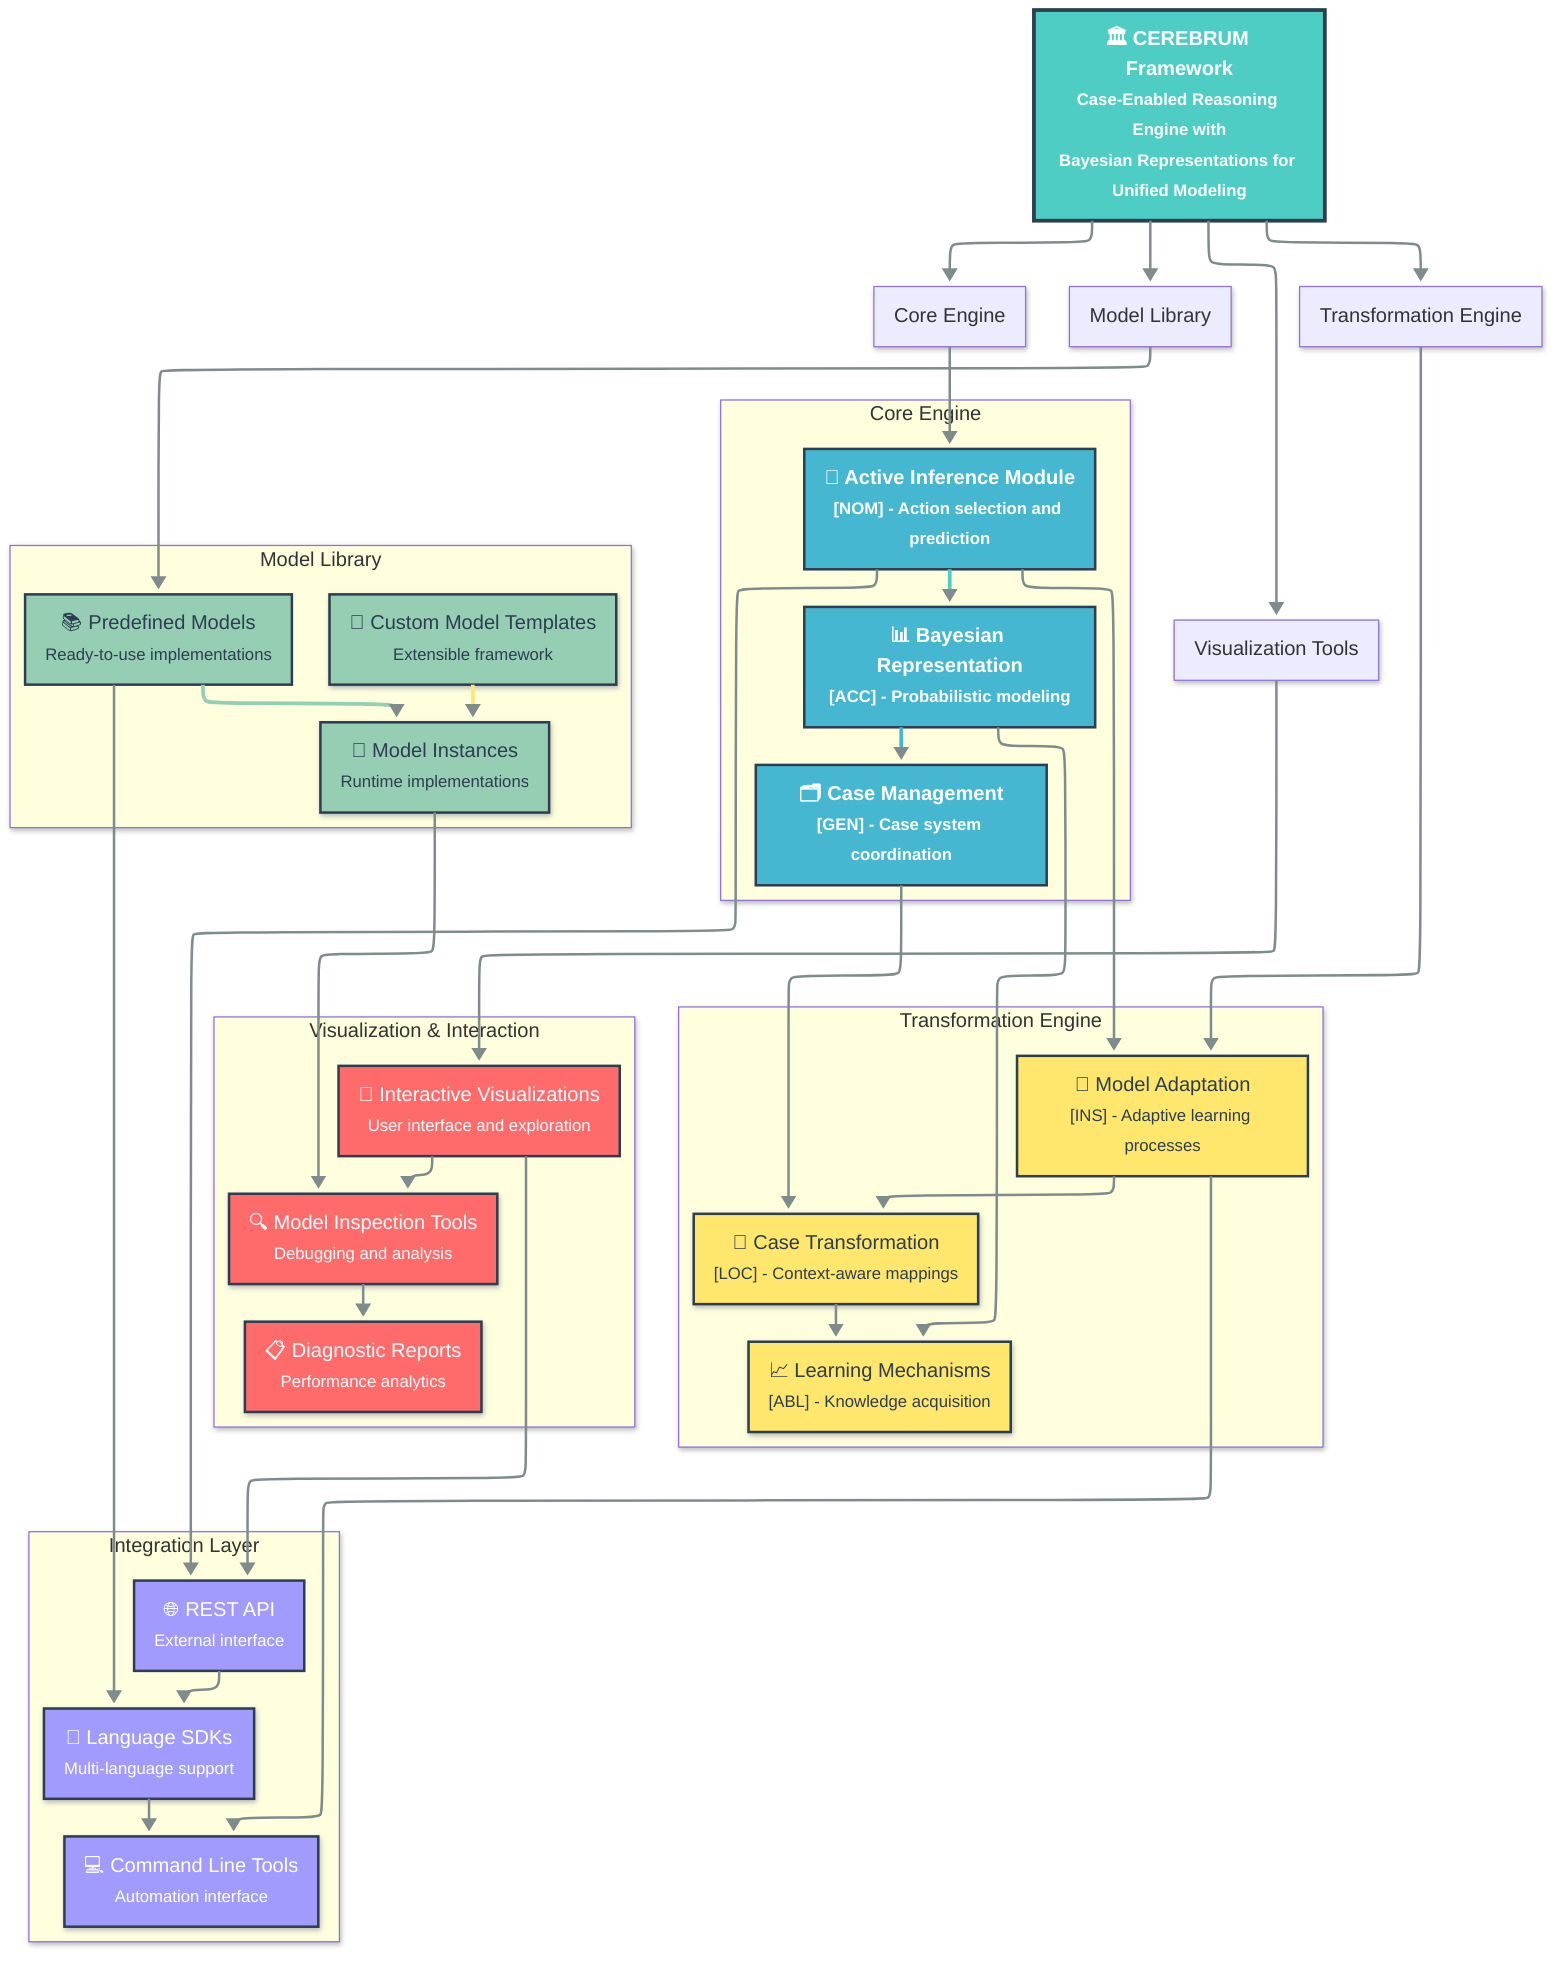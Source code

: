 ---
config:
  look: neo
  theme: cerebrum
  layout: elk
---

graph TD
    %% Style definitions
    classDef framework fill:#4ECDC4,stroke:#2C3E50,stroke-width:3px,color:#FFFFFF,font-weight:bold
    classDef engine fill:#45B7D1,stroke:#2C3E50,stroke-width:2px,color:#FFFFFF,font-weight:600
    classDef library fill:#96CEB4,stroke:#2C3E50,stroke-width:2px,color:#2C3E50,font-weight:500
    classDef transformation fill:#FFE66D,stroke:#2C3E50,stroke-width:2px,color:#2C3E50,font-weight:500
    classDef visualization fill:#FF6B6B,stroke:#2C3E50,stroke-width:2px,color:#FFFFFF,font-weight:500
    classDef integration fill:#A29BFE,stroke:#2C3E50,stroke-width:2px,color:#FFFFFF,font-weight:500
    
    %% Main framework
    CEREBRUM["🏛️ CEREBRUM Framework<br/><small>Case-Enabled Reasoning Engine with<br/>Bayesian Representations for Unified Modeling</small>"]:::framework
    
    %% Core Engine components
    subgraph "Core Engine"
        direction TB
        ActiveInference["🧠 Active Inference Module<br/><small>[NOM] - Action selection and prediction</small>"]:::engine
        BayesianRep["📊 Bayesian Representation<br/><small>[ACC] - Probabilistic modeling</small>"]:::engine
        CaseManagement["🗂️ Case Management<br/><small>[GEN] - Case system coordination</small>"]:::engine
        
        ActiveInference --> BayesianRep
        BayesianRep --> CaseManagement
    end
    
    %% Model Library components
    subgraph "Model Library"
        direction LR
        PredefinedModels["📚 Predefined Models<br/><small>Ready-to-use implementations</small>"]:::library
        CustomTemplates["🎨 Custom Model Templates<br/><small>Extensible framework</small>"]:::library
        ModelInstances["🔧 Model Instances<br/><small>Runtime implementations</small>"]:::library
        
        PredefinedModels --> ModelInstances
        CustomTemplates --> ModelInstances
    end
    
    %% Transformation Engine components
    subgraph "Transformation Engine"
        direction TB
        ModelAdaptation["🔄 Model Adaptation<br/><small>[INS] - Adaptive learning processes</small>"]:::transformation
        CaseTransformation["🔄 Case Transformation<br/><small>[LOC] - Context-aware mappings</small>"]:::transformation
        LearningMechanisms["📈 Learning Mechanisms<br/><small>[ABL] - Knowledge acquisition</small>"]:::transformation
        
        ModelAdaptation --> CaseTransformation
        CaseTransformation --> LearningMechanisms
    end
    
    %% Visualization Tools components
    subgraph "Visualization & Interaction"
        direction LR
        InteractiveViz["🎯 Interactive Visualizations<br/><small>User interface and exploration</small>"]:::visualization
        ModelInspection["🔍 Model Inspection Tools<br/><small>Debugging and analysis</small>"]:::visualization
        DiagnosticReports["📋 Diagnostic Reports<br/><small>Performance analytics</small>"]:::visualization
        
        InteractiveViz --> ModelInspection
        ModelInspection --> DiagnosticReports
    end
    
    %% Integration layer
    subgraph "Integration Layer"
        direction TB
        RESTAPI["🌐 REST API<br/><small>External interface</small>"]:::integration
        LanguageSDKs["🔧 Language SDKs<br/><small>Multi-language support</small>"]:::integration
        CommandLineTools["💻 Command Line Tools<br/><small>Automation interface</small>"]:::integration
        
        RESTAPI --> LanguageSDKs
        LanguageSDKs --> CommandLineTools
    end
    
    %% Main system connections
    CEREBRUM --> CoreEngine["Core Engine"]
    CEREBRUM --> ModelLib["Model Library"]
    CEREBRUM --> TransEng["Transformation Engine"]
    CEREBRUM --> VizTools["Visualization Tools"]
    
    %% Internal connections
    CoreEngine --> ActiveInference
    ModelLib --> PredefinedModels
    TransEng --> ModelAdaptation
    VizTools --> InteractiveViz
    
    %% Cross-system connections
    ActiveInference --> ModelAdaptation
    BayesianRep --> LearningMechanisms
    CaseManagement --> CaseTransformation
    ModelInstances --> ModelInspection
    
    %% Integration connections
    ActiveInference --> RESTAPI
    PredefinedModels --> LanguageSDKs
    ModelAdaptation --> CommandLineTools
    InteractiveViz --> RESTAPI
    
    %% Interactive elements
    click CEREBRUM "https://github.com/ActiveInferenceInstitute/CEREBRUM" "View project repository"
    click ActiveInference "src/core/active_inference.py" "View active inference implementation"
    click BayesianRep "src/core/bayesian_representation.py" "View Bayesian representation"
    click CaseManagement "src/cases/" "View case management system"
    click PredefinedModels "src/models/" "View predefined models"
    click ModelAdaptation "src/transformations/" "View transformation logic"
    click InteractiveViz "src/visualization/" "View visualization tools"
    click RESTAPI "docs/api/" "View API documentation"
    
    %% Enhanced styling
    linkStyle default stroke:#7F8C8D,stroke-width:2px
    linkStyle 0 stroke:#4ECDC4,stroke-width:3px
    linkStyle 1 stroke:#45B7D1,stroke-width:3px
    linkStyle 2 stroke:#96CEB4,stroke-width:3px
    linkStyle 3 stroke:#FFE66D,stroke-width:3px